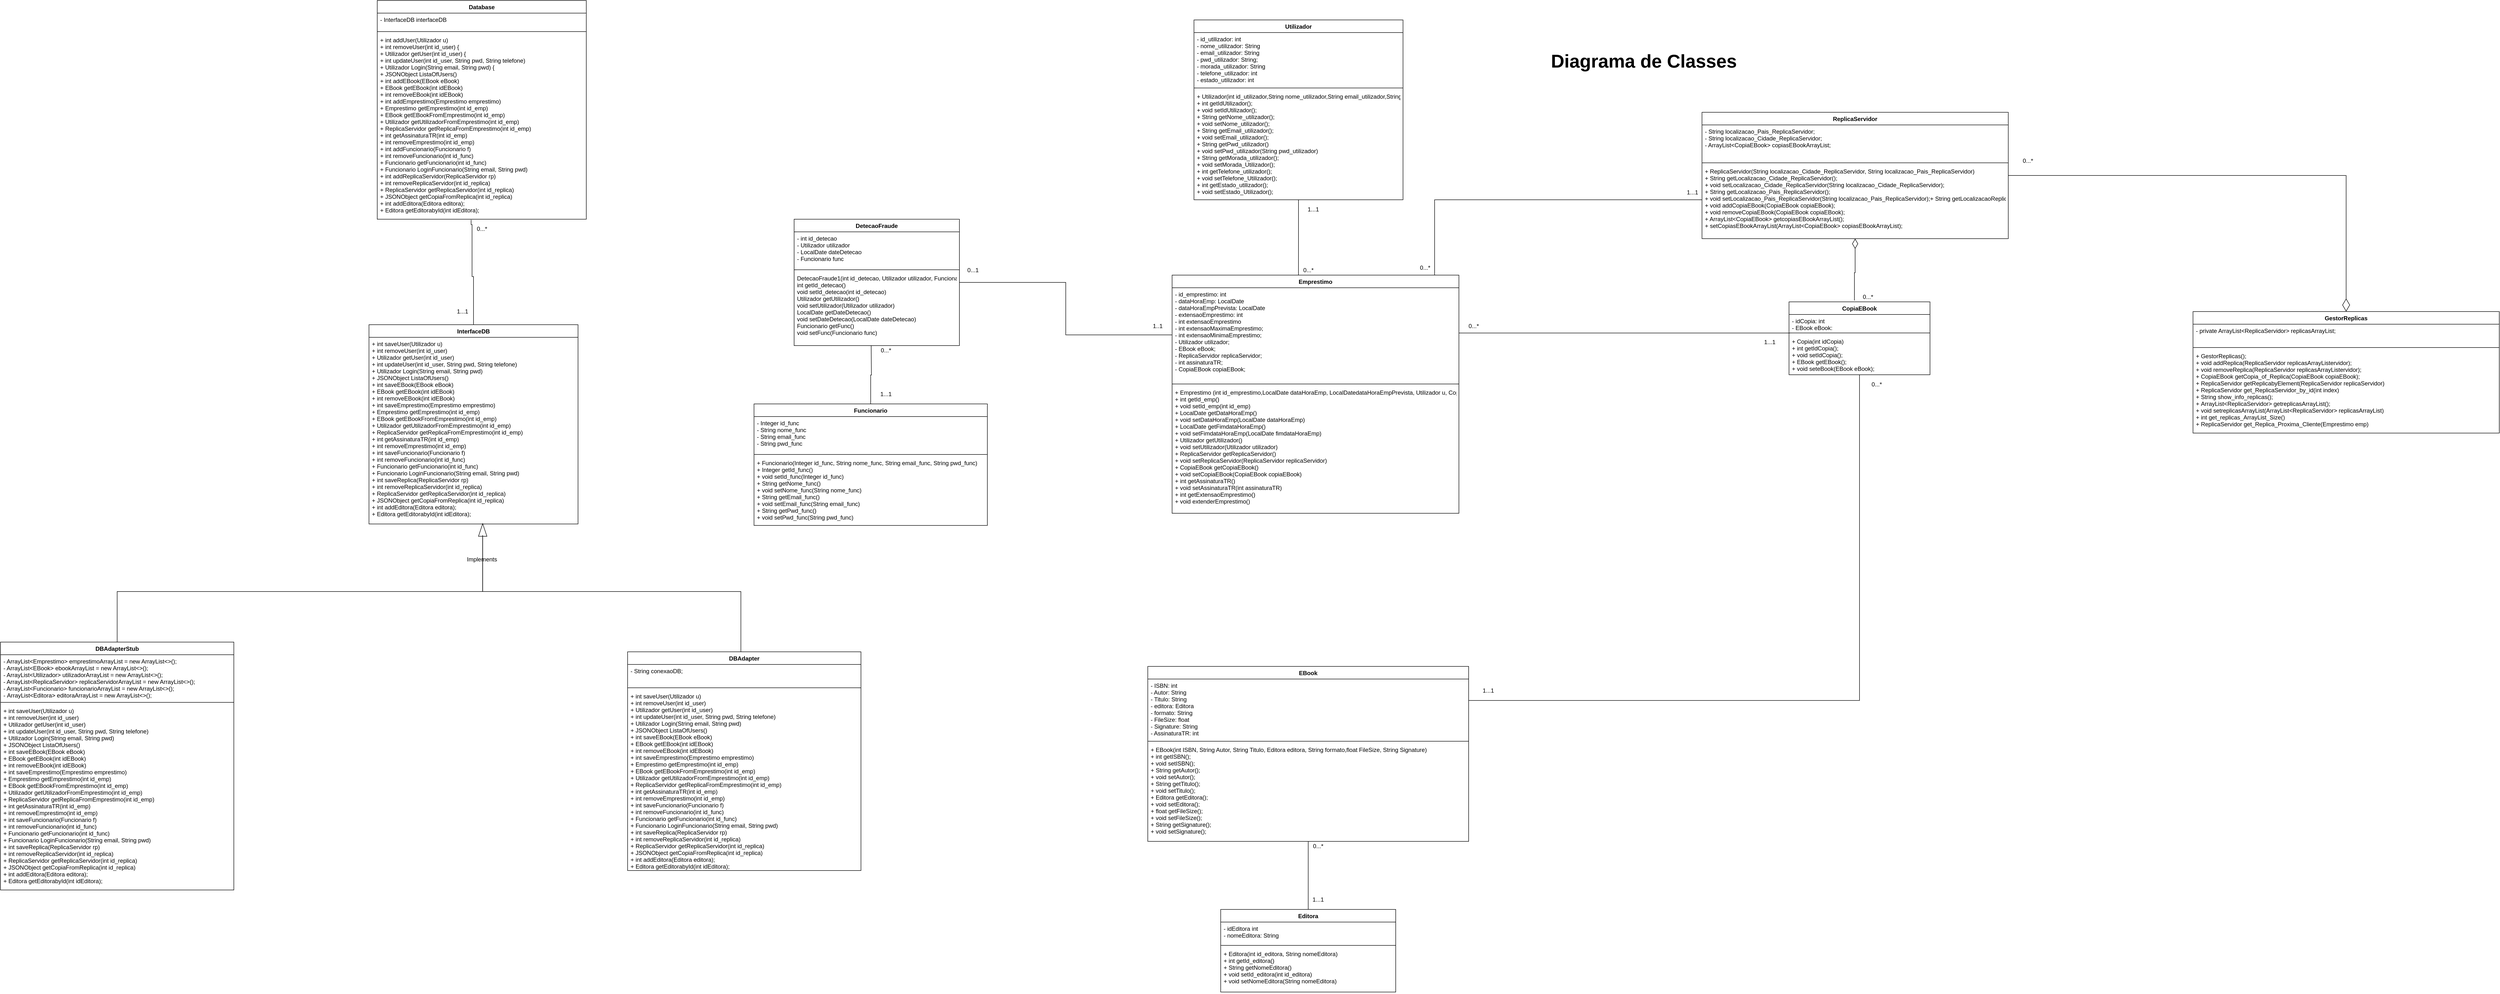 <mxfile version="14.8.4" type="device"><diagram id="e1P5OAuFYjS5_HMhGd5X" name="Diagrama_ES2"><mxGraphModel dx="7409" dy="1963" grid="1" gridSize="10" guides="1" tooltips="1" connect="1" arrows="1" fold="1" page="1" pageScale="1" pageWidth="827" pageHeight="1169" math="0" shadow="0"><root><mxCell id="2ADv_n3e7RuxznMd-BvN-0"/><mxCell id="2ADv_n3e7RuxznMd-BvN-1" parent="2ADv_n3e7RuxznMd-BvN-0"/><mxCell id="CU1xmpvul739WgURmn25-1" style="edgeStyle=orthogonalEdgeStyle;rounded=0;orthogonalLoop=1;jettySize=auto;html=1;entryX=0.586;entryY=0;entryDx=0;entryDy=0;entryPerimeter=0;endArrow=none;endFill=0;" parent="2ADv_n3e7RuxznMd-BvN-1" source="CU1xmpvul739WgURmn25-2" edge="1"><mxGeometry relative="1" as="geometry"><mxPoint x="1259.94" y="840" as="targetPoint"/></mxGeometry></mxCell><mxCell id="CU1xmpvul739WgURmn25-2" value="Utilizador" style="swimlane;fontStyle=1;align=center;verticalAlign=top;childLayout=stackLayout;horizontal=1;startSize=26;horizontalStack=0;resizeParent=1;resizeParentMax=0;resizeLast=0;collapsible=1;marginBottom=0;" parent="2ADv_n3e7RuxznMd-BvN-1" vertex="1"><mxGeometry x="1045" y="310" width="430" height="370" as="geometry"/></mxCell><mxCell id="CU1xmpvul739WgURmn25-3" value="- id_utilizador: int&#10;- nome_utilizador: String&#10;- email_utilizador: String&#10;- pwd_utilizador: String;&#10;- morada_utilizador: String&#10;- telefone_utilizador: int&#10;- estado_utilizador: int" style="text;strokeColor=none;fillColor=none;align=left;verticalAlign=top;spacingLeft=4;spacingRight=4;overflow=hidden;rotatable=0;points=[[0,0.5],[1,0.5]];portConstraint=eastwest;" parent="CU1xmpvul739WgURmn25-2" vertex="1"><mxGeometry y="26" width="430" height="110" as="geometry"/></mxCell><mxCell id="CU1xmpvul739WgURmn25-4" value="" style="line;strokeWidth=1;fillColor=none;align=left;verticalAlign=middle;spacingTop=-1;spacingLeft=3;spacingRight=3;rotatable=0;labelPosition=right;points=[];portConstraint=eastwest;" parent="CU1xmpvul739WgURmn25-2" vertex="1"><mxGeometry y="136" width="430" height="8" as="geometry"/></mxCell><mxCell id="CU1xmpvul739WgURmn25-5" value="+ Utilizador(int id_utilizador,String nome_utilizador,String email_utilizador,String morada_utilizador,String telefone_utilizador, String estado_utilizador)&#10;+ int getIdUtilizador();&#10;+ void setIdUtilizador();&#10;+ String getNome_utilizador();&#10;+ void setNome_utilizador();&#10;+ String getEmail_utilizador();&#10;+ void setEmail_utilizador();&#10;+ String getPwd_utilizador()&#10;+ void setPwd_utilizador(String pwd_utilizador)&#10;+ String getMorada_utilizador();&#10;+ void setMorada_Utilizador();&#10;+ int getTelefone_utilizador();&#10;+ void setTelefone_Utilizador();&#10;+ int getEstado_utilizador();&#10;+ void setEstado_Utilizador();" style="text;strokeColor=none;fillColor=none;align=left;verticalAlign=top;spacingLeft=4;spacingRight=4;overflow=hidden;rotatable=0;points=[[0,0.5],[1,0.5]];portConstraint=eastwest;" parent="CU1xmpvul739WgURmn25-2" vertex="1"><mxGeometry y="144" width="430" height="226" as="geometry"/></mxCell><mxCell id="bMSP2fYk68ymnxCFFyvG-4" style="edgeStyle=orthogonalEdgeStyle;rounded=0;orthogonalLoop=1;jettySize=auto;html=1;endArrow=none;endFill=0;" edge="1" parent="2ADv_n3e7RuxznMd-BvN-1" source="CU1xmpvul739WgURmn25-20" target="bMSP2fYk68ymnxCFFyvG-0"><mxGeometry relative="1" as="geometry"/></mxCell><mxCell id="CU1xmpvul739WgURmn25-20" value="EBook" style="swimlane;fontStyle=1;align=center;verticalAlign=top;childLayout=stackLayout;horizontal=1;startSize=26;horizontalStack=0;resizeParent=1;resizeParentMax=0;resizeLast=0;collapsible=1;marginBottom=0;" parent="2ADv_n3e7RuxznMd-BvN-1" vertex="1"><mxGeometry x="950" y="1640" width="660" height="360" as="geometry"/></mxCell><mxCell id="CU1xmpvul739WgURmn25-21" value="- ISBN: int&#10;- Autor: String&#10;- Titulo: String&#10;- editora: Editora&#10;- formato: String&#10;- FileSize: float&#10;- Signature: String&#10;- AssinaturaTR: int" style="text;strokeColor=none;fillColor=none;align=left;verticalAlign=top;spacingLeft=4;spacingRight=4;overflow=hidden;rotatable=0;points=[[0,0.5],[1,0.5]];portConstraint=eastwest;" parent="CU1xmpvul739WgURmn25-20" vertex="1"><mxGeometry y="26" width="660" height="124" as="geometry"/></mxCell><mxCell id="CU1xmpvul739WgURmn25-22" value="" style="line;strokeWidth=1;fillColor=none;align=left;verticalAlign=middle;spacingTop=-1;spacingLeft=3;spacingRight=3;rotatable=0;labelPosition=right;points=[];portConstraint=eastwest;" parent="CU1xmpvul739WgURmn25-20" vertex="1"><mxGeometry y="150" width="660" height="8" as="geometry"/></mxCell><mxCell id="CU1xmpvul739WgURmn25-23" value="+ EBook(int ISBN, String Autor, String Titulo, Editora editora, String formato,float FileSize, String Signature)&#10;+ int getISBN();&#10;+ void setISBN();&#10;+ String getAutor();&#10;+ void setAutor();&#10;+ String getTitulo();&#10;+ void setTitulo();&#10;+ Editora getEditora();&#10;+ void setEditora();&#10;+ float getFileSize();&#10;+ void setFileSize();&#10;+ String getSignature();&#10;+ void setSignature();&#10;&#10;&#10;&#10;" style="text;strokeColor=none;fillColor=none;align=left;verticalAlign=top;spacingLeft=4;spacingRight=4;overflow=hidden;rotatable=0;points=[[0,0.5],[1,0.5]];portConstraint=eastwest;" parent="CU1xmpvul739WgURmn25-20" vertex="1"><mxGeometry y="158" width="660" height="202" as="geometry"/></mxCell><mxCell id="Td7aj_Z_EZ06aN8qTs3b-18" style="edgeStyle=orthogonalEdgeStyle;rounded=0;orthogonalLoop=1;jettySize=auto;html=1;entryX=0.006;entryY=-0.047;entryDx=0;entryDy=0;entryPerimeter=0;endArrow=none;endFill=0;" parent="2ADv_n3e7RuxznMd-BvN-1" source="CU1xmpvul739WgURmn25-27" target="gcOUKQfUCoY4BoU-4Y7J-3" edge="1"><mxGeometry relative="1" as="geometry"><Array as="points"><mxPoint x="2134" y="955"/></Array></mxGeometry></mxCell><mxCell id="raOOwdnyjhGO9Z-qa5pz-0" style="edgeStyle=orthogonalEdgeStyle;rounded=0;orthogonalLoop=1;jettySize=auto;html=1;entryX=0;entryY=0.024;entryDx=0;entryDy=0;entryPerimeter=0;startArrow=none;startFill=0;endArrow=none;endFill=0;startSize=18;endSize=18;" parent="2ADv_n3e7RuxznMd-BvN-1" source="CU1xmpvul739WgURmn25-27" target="gcOUKQfUCoY4BoU-4Y7J-13" edge="1"><mxGeometry relative="1" as="geometry"><Array as="points"><mxPoint x="1540" y="680"/></Array></mxGeometry></mxCell><mxCell id="CU1xmpvul739WgURmn25-27" value="Emprestimo" style="swimlane;fontStyle=1;align=center;verticalAlign=top;childLayout=stackLayout;horizontal=1;startSize=26;horizontalStack=0;resizeParent=1;resizeParentMax=0;resizeLast=0;collapsible=1;marginBottom=0;" parent="2ADv_n3e7RuxznMd-BvN-1" vertex="1"><mxGeometry x="1000" y="835" width="590" height="490" as="geometry"/></mxCell><mxCell id="CU1xmpvul739WgURmn25-28" value="- id_emprestimo: int&#10;- dataHoraEmp: LocalDate&#10;- dataHoraEmpPrevista: LocalDate&#10;- extensaoEmprestimo: int&#10;- int extensaoEmprestimo&#10;- int extensaoMaximaEmprestimo;&#10;- int extensaoMinimaEmprestimo;&#10;- Utilizador utilizador;&#10;- EBook eBook;&#10;- ReplicaServidor replicaServidor;&#10;- int assinaturaTR;&#10;- CopiaEBook copiaEBook;" style="text;strokeColor=none;fillColor=none;align=left;verticalAlign=top;spacingLeft=4;spacingRight=4;overflow=hidden;rotatable=0;points=[[0,0.5],[1,0.5]];portConstraint=eastwest;" parent="CU1xmpvul739WgURmn25-27" vertex="1"><mxGeometry y="26" width="590" height="194" as="geometry"/></mxCell><mxCell id="CU1xmpvul739WgURmn25-29" value="" style="line;strokeWidth=1;fillColor=none;align=left;verticalAlign=middle;spacingTop=-1;spacingLeft=3;spacingRight=3;rotatable=0;labelPosition=right;points=[];portConstraint=eastwest;" parent="CU1xmpvul739WgURmn25-27" vertex="1"><mxGeometry y="220" width="590" height="8" as="geometry"/></mxCell><mxCell id="CU1xmpvul739WgURmn25-30" value="+ Emprestimo (int id_emprestimo,LocalDate dataHoraEmp, LocalDatedataHoraEmpPrevista, Utilizador u, CopiaEBook copiaebook, int assinaturaTR)&#10;+ int getId_emp()&#10;+ void setId_emp(int id_emp)&#10;+ LocalDate getDataHoraEmp()&#10;+ void setDataHoraEmp(LocalDate dataHoraEmp)&#10;+ LocalDate getFimdataHoraEmp()&#10;+ void setFimdataHoraEmp(LocalDate fimdataHoraEmp)&#10;+ Utilizador getUtilizador()&#10;+ void setUtilizador(Utilizador utilizador)&#10;+ ReplicaServidor getReplicaServidor()&#10;+ void setReplicaServidor(ReplicaServidor replicaServidor)&#10;+ CopiaEBook getCopiaEBook()&#10;+ void setCopiaEBook(CopiaEBook copiaEBook)&#10;+ int getAssinaturaTR()&#10;+ void setAssinaturaTR(int assinaturaTR)&#10;+ int getExtensaoEmprestimo()&#10;+ void extenderEmprestimo()" style="text;strokeColor=none;fillColor=none;align=left;verticalAlign=top;spacingLeft=4;spacingRight=4;overflow=hidden;rotatable=0;points=[[0,0.5],[1,0.5]];portConstraint=eastwest;" parent="CU1xmpvul739WgURmn25-27" vertex="1"><mxGeometry y="228" width="590" height="262" as="geometry"/></mxCell><mxCell id="CU1xmpvul739WgURmn25-61" value="1...1" style="text;html=1;align=center;verticalAlign=middle;resizable=0;points=[];autosize=1;strokeColor=none;" parent="2ADv_n3e7RuxznMd-BvN-1" vertex="1"><mxGeometry x="1270" y="690" width="40" height="20" as="geometry"/></mxCell><mxCell id="CU1xmpvul739WgURmn25-62" value="0...*" style="text;html=1;align=center;verticalAlign=middle;resizable=0;points=[];autosize=1;strokeColor=none;" parent="2ADv_n3e7RuxznMd-BvN-1" vertex="1"><mxGeometry x="1260" y="815" width="40" height="20" as="geometry"/></mxCell><mxCell id="CU1xmpvul739WgURmn25-81" value="&lt;font size=&quot;1&quot;&gt;&lt;b style=&quot;font-size: 38px&quot;&gt;Diagrama de Classes&lt;/b&gt;&lt;/font&gt;" style="text;html=1;align=center;verticalAlign=middle;resizable=0;points=[];autosize=1;strokeColor=none;" parent="2ADv_n3e7RuxznMd-BvN-1" vertex="1"><mxGeometry x="1770" y="380" width="400" height="30" as="geometry"/></mxCell><mxCell id="Td7aj_Z_EZ06aN8qTs3b-17" style="edgeStyle=orthogonalEdgeStyle;rounded=0;orthogonalLoop=1;jettySize=auto;html=1;entryX=1;entryY=0.356;entryDx=0;entryDy=0;entryPerimeter=0;endArrow=none;endFill=0;" parent="2ADv_n3e7RuxznMd-BvN-1" source="gcOUKQfUCoY4BoU-4Y7J-0" target="CU1xmpvul739WgURmn25-21" edge="1"><mxGeometry relative="1" as="geometry"/></mxCell><mxCell id="gcOUKQfUCoY4BoU-4Y7J-0" value="CopiaEBook" style="swimlane;fontStyle=1;align=center;verticalAlign=top;childLayout=stackLayout;horizontal=1;startSize=26;horizontalStack=0;resizeParent=1;resizeParentMax=0;resizeLast=0;collapsible=1;marginBottom=0;" parent="2ADv_n3e7RuxznMd-BvN-1" vertex="1"><mxGeometry x="2269" y="890" width="290" height="150" as="geometry"/></mxCell><mxCell id="gcOUKQfUCoY4BoU-4Y7J-1" value="- idCopia: int&#10;- EBook eBook:" style="text;strokeColor=none;fillColor=none;align=left;verticalAlign=top;spacingLeft=4;spacingRight=4;overflow=hidden;rotatable=0;points=[[0,0.5],[1,0.5]];portConstraint=eastwest;" parent="gcOUKQfUCoY4BoU-4Y7J-0" vertex="1"><mxGeometry y="26" width="290" height="34" as="geometry"/></mxCell><mxCell id="gcOUKQfUCoY4BoU-4Y7J-2" value="" style="line;strokeWidth=1;fillColor=none;align=left;verticalAlign=middle;spacingTop=-1;spacingLeft=3;spacingRight=3;rotatable=0;labelPosition=right;points=[];portConstraint=eastwest;" parent="gcOUKQfUCoY4BoU-4Y7J-0" vertex="1"><mxGeometry y="60" width="290" height="8" as="geometry"/></mxCell><mxCell id="gcOUKQfUCoY4BoU-4Y7J-3" value="+ Copia(int idCopia)&#10;+ int getIdCopia();&#10;+ void setIdCopia();&#10;+ EBook getEBook();&#10;+ void seteBook(EBook eBook);&#10;&#10;" style="text;strokeColor=none;fillColor=none;align=left;verticalAlign=top;spacingLeft=4;spacingRight=4;overflow=hidden;rotatable=0;points=[[0,0.5],[1,0.5]];portConstraint=eastwest;" parent="gcOUKQfUCoY4BoU-4Y7J-0" vertex="1"><mxGeometry y="68" width="290" height="82" as="geometry"/></mxCell><mxCell id="FLUBurAlCHTW0f0f6RbY-8" style="edgeStyle=orthogonalEdgeStyle;rounded=0;orthogonalLoop=1;jettySize=auto;html=1;entryX=0.464;entryY=-0.018;entryDx=0;entryDy=0;entryPerimeter=0;endArrow=none;endFill=0;startArrow=diamondThin;startFill=0;endSize=18;startSize=18;" parent="2ADv_n3e7RuxznMd-BvN-1" source="gcOUKQfUCoY4BoU-4Y7J-10" target="gcOUKQfUCoY4BoU-4Y7J-0" edge="1"><mxGeometry relative="1" as="geometry"/></mxCell><mxCell id="3jXGTM6oIbsfFtT2gLZR-4" style="edgeStyle=orthogonalEdgeStyle;rounded=0;orthogonalLoop=1;jettySize=auto;html=1;endArrow=diamondThin;endFill=0;endSize=24;" parent="2ADv_n3e7RuxznMd-BvN-1" source="gcOUKQfUCoY4BoU-4Y7J-10" target="3jXGTM6oIbsfFtT2gLZR-0" edge="1"><mxGeometry relative="1" as="geometry"/></mxCell><mxCell id="gcOUKQfUCoY4BoU-4Y7J-10" value="ReplicaServidor" style="swimlane;fontStyle=1;align=center;verticalAlign=top;childLayout=stackLayout;horizontal=1;startSize=26;horizontalStack=0;resizeParent=1;resizeParentMax=0;resizeLast=0;collapsible=1;marginBottom=0;" parent="2ADv_n3e7RuxznMd-BvN-1" vertex="1"><mxGeometry x="2090" y="500" width="630" height="260" as="geometry"/></mxCell><mxCell id="gcOUKQfUCoY4BoU-4Y7J-11" value="- String localizacao_Pais_ReplicaServidor;&#10;- String localizacao_Cidade_ReplicaServidor;&#10;- ArrayList&lt;CopiaEBook&gt; copiasEBookArrayList;" style="text;strokeColor=none;fillColor=none;align=left;verticalAlign=top;spacingLeft=4;spacingRight=4;overflow=hidden;rotatable=0;points=[[0,0.5],[1,0.5]];portConstraint=eastwest;" parent="gcOUKQfUCoY4BoU-4Y7J-10" vertex="1"><mxGeometry y="26" width="630" height="74" as="geometry"/></mxCell><mxCell id="gcOUKQfUCoY4BoU-4Y7J-12" value="" style="line;strokeWidth=1;fillColor=none;align=left;verticalAlign=middle;spacingTop=-1;spacingLeft=3;spacingRight=3;rotatable=0;labelPosition=right;points=[];portConstraint=eastwest;" parent="gcOUKQfUCoY4BoU-4Y7J-10" vertex="1"><mxGeometry y="100" width="630" height="8" as="geometry"/></mxCell><mxCell id="gcOUKQfUCoY4BoU-4Y7J-13" value="+ ReplicaServidor(String localizacao_Cidade_ReplicaServidor, String localizacao_Pais_ReplicaServidor)&#10;+ String getLocalizacao_Cidade_ReplicaServidor();&#10;+ void setLocalizacao_Cidade_ReplicaServidor(String localizacao_Cidade_ReplicaServidor);&#10;+ String getLocalizacao_Pais_ReplicaServidor();&#10;+ void setLocalizacao_Pais_ReplicaServidor(String localizacao_Pais_ReplicaServidor);+ String getLocalizacaoReplica();&#10;+ void addCopiaEBook(CopiaEBook copiaEBook);&#10;+ void removeCopiaEBook(CopiaEBook copiaEBook);&#10;+ ArrayList&lt;CopiaEBook&gt; getcopiasEBookArrayList();&#10;+ setCopiasEBookArrayList(ArrayList&lt;CopiaEBook&gt; copiasEBookArrayList);" style="text;strokeColor=none;fillColor=none;align=left;verticalAlign=top;spacingLeft=4;spacingRight=4;overflow=hidden;rotatable=0;points=[[0,0.5],[1,0.5]];portConstraint=eastwest;" parent="gcOUKQfUCoY4BoU-4Y7J-10" vertex="1"><mxGeometry y="108" width="630" height="152" as="geometry"/></mxCell><mxCell id="WWpGv1HSsnG7CVvMwlbf-2" value="0...*" style="text;html=1;align=center;verticalAlign=middle;resizable=0;points=[];autosize=1;strokeColor=none;" parent="2ADv_n3e7RuxznMd-BvN-1" vertex="1"><mxGeometry x="1600" y="930" width="40" height="20" as="geometry"/></mxCell><mxCell id="WWpGv1HSsnG7CVvMwlbf-3" value="1...1" style="text;html=1;align=center;verticalAlign=middle;resizable=0;points=[];autosize=1;strokeColor=none;" parent="2ADv_n3e7RuxznMd-BvN-1" vertex="1"><mxGeometry x="2209" y="963" width="40" height="20" as="geometry"/></mxCell><mxCell id="R-Bx9zFD0DkiNF9AnOrK-0" value="0...*" style="text;html=1;align=center;verticalAlign=middle;resizable=0;points=[];autosize=1;strokeColor=none;" parent="2ADv_n3e7RuxznMd-BvN-1" vertex="1"><mxGeometry x="2411" y="870" width="40" height="20" as="geometry"/></mxCell><mxCell id="raOOwdnyjhGO9Z-qa5pz-1" value="0...*" style="text;html=1;align=center;verticalAlign=middle;resizable=0;points=[];autosize=1;strokeColor=none;" parent="2ADv_n3e7RuxznMd-BvN-1" vertex="1"><mxGeometry x="1500" y="810" width="40" height="20" as="geometry"/></mxCell><mxCell id="raOOwdnyjhGO9Z-qa5pz-2" value="1...1" style="text;html=1;align=center;verticalAlign=middle;resizable=0;points=[];autosize=1;strokeColor=none;" parent="2ADv_n3e7RuxznMd-BvN-1" vertex="1"><mxGeometry x="2050" y="655" width="40" height="20" as="geometry"/></mxCell><mxCell id="9o7abcgLdIEkXVv_KSG3-2" value="0...*" style="text;html=1;align=center;verticalAlign=middle;resizable=0;points=[];autosize=1;strokeColor=none;" parent="2ADv_n3e7RuxznMd-BvN-1" vertex="1"><mxGeometry x="2429" y="1050" width="40" height="20" as="geometry"/></mxCell><mxCell id="9o7abcgLdIEkXVv_KSG3-3" value="1...1" style="text;html=1;align=center;verticalAlign=middle;resizable=0;points=[];autosize=1;strokeColor=none;" parent="2ADv_n3e7RuxznMd-BvN-1" vertex="1"><mxGeometry x="1630" y="1680" width="40" height="20" as="geometry"/></mxCell><mxCell id="3jXGTM6oIbsfFtT2gLZR-0" value="GestorReplicas" style="swimlane;fontStyle=1;align=center;verticalAlign=top;childLayout=stackLayout;horizontal=1;startSize=26;horizontalStack=0;resizeParent=1;resizeParentMax=0;resizeLast=0;collapsible=1;marginBottom=0;" parent="2ADv_n3e7RuxznMd-BvN-1" vertex="1"><mxGeometry x="3100" y="910" width="630" height="250" as="geometry"/></mxCell><mxCell id="3jXGTM6oIbsfFtT2gLZR-1" value="- private ArrayList&lt;ReplicaServidor&gt; replicasArrayList;" style="text;strokeColor=none;fillColor=none;align=left;verticalAlign=top;spacingLeft=4;spacingRight=4;overflow=hidden;rotatable=0;points=[[0,0.5],[1,0.5]];portConstraint=eastwest;" parent="3jXGTM6oIbsfFtT2gLZR-0" vertex="1"><mxGeometry y="26" width="630" height="44" as="geometry"/></mxCell><mxCell id="3jXGTM6oIbsfFtT2gLZR-2" value="" style="line;strokeWidth=1;fillColor=none;align=left;verticalAlign=middle;spacingTop=-1;spacingLeft=3;spacingRight=3;rotatable=0;labelPosition=right;points=[];portConstraint=eastwest;" parent="3jXGTM6oIbsfFtT2gLZR-0" vertex="1"><mxGeometry y="70" width="630" height="8" as="geometry"/></mxCell><mxCell id="3jXGTM6oIbsfFtT2gLZR-3" value="+ GestorReplicas();&#10;+ void addReplica(ReplicaServidor replicasArrayListervidor);&#10;+ void removeReplica(ReplicaServidor replicasArrayListervidor);&#10;+ CopiaEBook getCopia_of_Replica(CopiaEBook copiaEBook);&#10;+ ReplicaServidor getReplicabyElement(ReplicaServidor replicaServidor)&#10;+ ReplicaServidor get_ReplicaServidor_by_id(int index)&#10;+ String show_info_replicas();&#10;+ ArrayList&lt;ReplicaServidor&gt; getreplicasArrayList();&#10;+ void setreplicasArrayList(ArrayList&lt;ReplicaServidor&gt; replicasArrayList)&#10;+ int get_replicas_ArrayList_Size()&#10;+ ReplicaServidor get_Replica_Proxima_Cliente(Emprestimo emp)&#10;" style="text;strokeColor=none;fillColor=none;align=left;verticalAlign=top;spacingLeft=4;spacingRight=4;overflow=hidden;rotatable=0;points=[[0,0.5],[1,0.5]];portConstraint=eastwest;" parent="3jXGTM6oIbsfFtT2gLZR-0" vertex="1"><mxGeometry y="78" width="630" height="172" as="geometry"/></mxCell><mxCell id="3jXGTM6oIbsfFtT2gLZR-5" value="0...*" style="text;html=1;align=center;verticalAlign=middle;resizable=0;points=[];autosize=1;strokeColor=none;" parent="2ADv_n3e7RuxznMd-BvN-1" vertex="1"><mxGeometry x="2740" y="590" width="40" height="20" as="geometry"/></mxCell><mxCell id="du_eloqbIkSQDIha4bq3-13" style="edgeStyle=orthogonalEdgeStyle;rounded=0;orthogonalLoop=1;jettySize=auto;html=1;endArrow=none;endFill=0;" parent="2ADv_n3e7RuxznMd-BvN-1" source="du_eloqbIkSQDIha4bq3-1" target="CU1xmpvul739WgURmn25-28" edge="1"><mxGeometry relative="1" as="geometry"/></mxCell><mxCell id="du_eloqbIkSQDIha4bq3-1" value="DetecaoFraude" style="swimlane;fontStyle=1;align=center;verticalAlign=top;childLayout=stackLayout;horizontal=1;startSize=26;horizontalStack=0;resizeParent=1;resizeParentMax=0;resizeLast=0;collapsible=1;marginBottom=0;" parent="2ADv_n3e7RuxznMd-BvN-1" vertex="1"><mxGeometry x="222.5" y="720" width="340" height="260" as="geometry"/></mxCell><mxCell id="du_eloqbIkSQDIha4bq3-2" value="- int id_detecao&#10;- Utilizador utilizador&#10;- LocalDate dateDetecao&#10;- Funcionario func" style="text;strokeColor=none;fillColor=none;align=left;verticalAlign=top;spacingLeft=4;spacingRight=4;overflow=hidden;rotatable=0;points=[[0,0.5],[1,0.5]];portConstraint=eastwest;" parent="du_eloqbIkSQDIha4bq3-1" vertex="1"><mxGeometry y="26" width="340" height="74" as="geometry"/></mxCell><mxCell id="du_eloqbIkSQDIha4bq3-3" value="" style="line;strokeWidth=1;fillColor=none;align=left;verticalAlign=middle;spacingTop=-1;spacingLeft=3;spacingRight=3;rotatable=0;labelPosition=right;points=[];portConstraint=eastwest;" parent="du_eloqbIkSQDIha4bq3-1" vertex="1"><mxGeometry y="100" width="340" height="8" as="geometry"/></mxCell><mxCell id="du_eloqbIkSQDIha4bq3-4" value="DetecaoFraude1(int id_detecao, Utilizador utilizador, Funcionario func)&#10;int getId_detecao()&#10;void setId_detecao(int id_detecao)&#10;Utilizador getUtilizador()&#10;void setUtilizador(Utilizador utilizador)&#10;LocalDate getDateDetecao()&#10;void setDateDetecao(LocalDate dateDetecao)&#10;Funcionario getFunc()&#10;void setFunc(Funcionario func)" style="text;strokeColor=none;fillColor=none;align=left;verticalAlign=top;spacingLeft=4;spacingRight=4;overflow=hidden;rotatable=0;points=[[0,0.5],[1,0.5]];portConstraint=eastwest;" parent="du_eloqbIkSQDIha4bq3-1" vertex="1"><mxGeometry y="108" width="340" height="152" as="geometry"/></mxCell><mxCell id="du_eloqbIkSQDIha4bq3-5" style="edgeStyle=orthogonalEdgeStyle;rounded=0;orthogonalLoop=1;jettySize=auto;html=1;endArrow=none;endFill=0;" parent="2ADv_n3e7RuxznMd-BvN-1" source="du_eloqbIkSQDIha4bq3-6" edge="1"><mxGeometry relative="1" as="geometry"><mxPoint x="381" y="980" as="targetPoint"/></mxGeometry></mxCell><mxCell id="du_eloqbIkSQDIha4bq3-6" value="Funcionario" style="swimlane;fontStyle=1;align=center;verticalAlign=top;childLayout=stackLayout;horizontal=1;startSize=26;horizontalStack=0;resizeParent=1;resizeParentMax=0;resizeLast=0;collapsible=1;marginBottom=0;" parent="2ADv_n3e7RuxznMd-BvN-1" vertex="1"><mxGeometry x="140" y="1100" width="480" height="250" as="geometry"/></mxCell><mxCell id="du_eloqbIkSQDIha4bq3-7" value="- Integer id_func&#10;- String nome_func&#10;- String email_func&#10;- String pwd_func" style="text;strokeColor=none;fillColor=none;align=left;verticalAlign=top;spacingLeft=4;spacingRight=4;overflow=hidden;rotatable=0;points=[[0,0.5],[1,0.5]];portConstraint=eastwest;" parent="du_eloqbIkSQDIha4bq3-6" vertex="1"><mxGeometry y="26" width="480" height="74" as="geometry"/></mxCell><mxCell id="du_eloqbIkSQDIha4bq3-8" value="" style="line;strokeWidth=1;fillColor=none;align=left;verticalAlign=middle;spacingTop=-1;spacingLeft=3;spacingRight=3;rotatable=0;labelPosition=right;points=[];portConstraint=eastwest;" parent="du_eloqbIkSQDIha4bq3-6" vertex="1"><mxGeometry y="100" width="480" height="8" as="geometry"/></mxCell><mxCell id="du_eloqbIkSQDIha4bq3-9" value="+ Funcionario(Integer id_func, String nome_func, String email_func, String pwd_func)&#10;+ Integer getId_func()&#10;+ void setId_func(Integer id_func)&#10;+ String getNome_func()&#10;+ void setNome_func(String nome_func)&#10;+ String getEmail_func()&#10;+ void setEmail_func(String email_func)&#10;+ String getPwd_func()&#10;+ void setPwd_func(String pwd_func)" style="text;strokeColor=none;fillColor=none;align=left;verticalAlign=top;spacingLeft=4;spacingRight=4;overflow=hidden;rotatable=0;points=[[0,0.5],[1,0.5]];portConstraint=eastwest;" parent="du_eloqbIkSQDIha4bq3-6" vertex="1"><mxGeometry y="108" width="480" height="142" as="geometry"/></mxCell><mxCell id="du_eloqbIkSQDIha4bq3-10" value="0...*" style="text;html=1;align=center;verticalAlign=middle;resizable=0;points=[];autosize=1;strokeColor=none;" parent="2ADv_n3e7RuxznMd-BvN-1" vertex="1"><mxGeometry x="391.25" y="980" width="40" height="20" as="geometry"/></mxCell><mxCell id="du_eloqbIkSQDIha4bq3-11" value="1...1" style="text;html=1;align=center;verticalAlign=middle;resizable=0;points=[];autosize=1;strokeColor=none;" parent="2ADv_n3e7RuxznMd-BvN-1" vertex="1"><mxGeometry x="391.25" y="1070" width="40" height="20" as="geometry"/></mxCell><mxCell id="du_eloqbIkSQDIha4bq3-12" value="0...1" style="text;html=1;align=center;verticalAlign=middle;resizable=0;points=[];autosize=1;strokeColor=none;" parent="2ADv_n3e7RuxznMd-BvN-1" vertex="1"><mxGeometry x="570" y="815" width="40" height="20" as="geometry"/></mxCell><mxCell id="CpHKhCr470oyjuGiLrqv-0" value="Database" style="swimlane;fontStyle=1;align=center;verticalAlign=top;childLayout=stackLayout;horizontal=1;startSize=26;horizontalStack=0;resizeParent=1;resizeParentMax=0;resizeLast=0;collapsible=1;marginBottom=0;" parent="2ADv_n3e7RuxznMd-BvN-1" vertex="1"><mxGeometry x="-635" y="270" width="430" height="450" as="geometry"/></mxCell><mxCell id="CpHKhCr470oyjuGiLrqv-1" value="- InterfaceDB interfaceDB" style="text;strokeColor=none;fillColor=none;align=left;verticalAlign=top;spacingLeft=4;spacingRight=4;overflow=hidden;rotatable=0;points=[[0,0.5],[1,0.5]];portConstraint=eastwest;" parent="CpHKhCr470oyjuGiLrqv-0" vertex="1"><mxGeometry y="26" width="430" height="34" as="geometry"/></mxCell><mxCell id="CpHKhCr470oyjuGiLrqv-2" value="" style="line;strokeWidth=1;fillColor=none;align=left;verticalAlign=middle;spacingTop=-1;spacingLeft=3;spacingRight=3;rotatable=0;labelPosition=right;points=[];portConstraint=eastwest;" parent="CpHKhCr470oyjuGiLrqv-0" vertex="1"><mxGeometry y="60" width="430" height="8" as="geometry"/></mxCell><mxCell id="CpHKhCr470oyjuGiLrqv-3" value="+ int addUser(Utilizador u)&#10;+ int removeUser(int id_user) {&#10;+ Utilizador getUser(int id_user) {&#10;+ int updateUser(int id_user, String pwd, String telefone)&#10;+ Utilizador Login(String email, String pwd) {&#10;+ JSONObject ListaOfUsers()&#10;+ int addEBook(EBook eBook) &#10;+ EBook getEBook(int idEBook) &#10;+ int removeEBook(int idEBook) &#10;+ int addEmprestimo(Emprestimo emprestimo)&#10;+ Emprestimo getEmprestimo(int id_emp) &#10;+ EBook getEBookFromEmprestimo(int id_emp) &#10;+ Utilizador getUtilizadorFromEmprestimo(int id_emp) &#10;+ ReplicaServidor getReplicaFromEmprestimo(int id_emp) &#10;+ int getAssinaturaTR(int id_emp) &#10;+ int removeEmprestimo(int id_emp) &#10;+ int addFuncionario(Funcionario f) &#10;+ int removeFuncionario(int id_func) &#10;+ Funcionario getFuncionario(int id_func) &#10;+ Funcionario LoginFuncionario(String email, String pwd) &#10;+ int addReplicaServidor(ReplicaServidor rp) &#10;+ int removeReplicaServidor(int id_replica) &#10;+ ReplicaServidor getReplicaServidor(int id_replica) &#10;+ JSONObject getCopiaFromReplica(int id_replica)&#10;+ int addEditora(Editora editora);&#10;+ Editora getEditorabyId(int idEditora);   " style="text;strokeColor=none;fillColor=none;align=left;verticalAlign=top;spacingLeft=4;spacingRight=4;overflow=hidden;rotatable=0;points=[[0,0.5],[1,0.5]];portConstraint=eastwest;" parent="CpHKhCr470oyjuGiLrqv-0" vertex="1"><mxGeometry y="68" width="430" height="382" as="geometry"/></mxCell><mxCell id="CpHKhCr470oyjuGiLrqv-9" style="edgeStyle=orthogonalEdgeStyle;rounded=0;orthogonalLoop=1;jettySize=auto;html=1;entryX=0.449;entryY=1.003;entryDx=0;entryDy=0;entryPerimeter=0;endArrow=none;endFill=0;" parent="2ADv_n3e7RuxznMd-BvN-1" source="CpHKhCr470oyjuGiLrqv-4" target="CpHKhCr470oyjuGiLrqv-3" edge="1"><mxGeometry relative="1" as="geometry"><Array as="points"><mxPoint x="-437" y="838"/><mxPoint x="-440" y="838"/><mxPoint x="-440" y="731"/></Array></mxGeometry></mxCell><mxCell id="CpHKhCr470oyjuGiLrqv-4" value="InterfaceDB" style="swimlane;fontStyle=1;align=center;verticalAlign=top;childLayout=stackLayout;horizontal=1;startSize=26;horizontalStack=0;resizeParent=1;resizeParentMax=0;resizeLast=0;collapsible=1;marginBottom=0;" parent="2ADv_n3e7RuxznMd-BvN-1" vertex="1"><mxGeometry x="-652" y="937" width="430" height="410" as="geometry"/></mxCell><mxCell id="CpHKhCr470oyjuGiLrqv-7" value="+ int saveUser(Utilizador u)&#10;+ int removeUser(int id_user) &#10;+ Utilizador getUser(int id_user) &#10;+ int updateUser(int id_user, String pwd, String telefone)&#10;+ Utilizador Login(String email, String pwd) &#10;+ JSONObject ListaOfUsers()&#10;+ int saveEBook(EBook eBook) &#10;+ EBook getEBook(int idEBook) &#10;+ int removeEBook(int idEBook) &#10;+ int saveEmprestimo(Emprestimo emprestimo)&#10;+ Emprestimo getEmprestimo(int id_emp) &#10;+ EBook getEBookFromEmprestimo(int id_emp) &#10;+ Utilizador getUtilizadorFromEmprestimo(int id_emp) &#10;+ ReplicaServidor getReplicaFromEmprestimo(int id_emp) &#10;+ int getAssinaturaTR(int id_emp) &#10;+ int removeEmprestimo(int id_emp) &#10;+ int saveFuncionario(Funcionario f) &#10;+ int removeFuncionario(int id_func) &#10;+ Funcionario getFuncionario(int id_func) &#10;+ Funcionario LoginFuncionario(String email, String pwd) &#10;+ int saveReplica(ReplicaServidor rp) &#10;+ int removeReplicaServidor(int id_replica) &#10;+ ReplicaServidor getReplicaServidor(int id_replica) &#10;+ JSONObject getCopiaFromReplica(int id_replica)&#10;+ int addEditora(Editora editora);&#10;+ Editora getEditorabyId(int idEditora);   " style="text;strokeColor=none;fillColor=none;align=left;verticalAlign=top;spacingLeft=4;spacingRight=4;overflow=hidden;rotatable=0;points=[[0,0.5],[1,0.5]];portConstraint=eastwest;" parent="CpHKhCr470oyjuGiLrqv-4" vertex="1"><mxGeometry y="26" width="430" height="384" as="geometry"/></mxCell><mxCell id="CpHKhCr470oyjuGiLrqv-14" style="edgeStyle=orthogonalEdgeStyle;rounded=0;orthogonalLoop=1;jettySize=auto;html=1;entryX=0.544;entryY=0.998;entryDx=0;entryDy=0;entryPerimeter=0;endArrow=blockThin;endFill=0;endSize=25;" parent="2ADv_n3e7RuxznMd-BvN-1" edge="1"><mxGeometry relative="1" as="geometry"><mxPoint x="-1170" y="1596" as="sourcePoint"/><mxPoint x="-418.08" y="1345.232" as="targetPoint"/><Array as="points"><mxPoint x="-1170" y="1486"/><mxPoint x="-418" y="1486"/></Array></mxGeometry></mxCell><mxCell id="CpHKhCr470oyjuGiLrqv-10" value="DBAdapterStub" style="swimlane;fontStyle=1;align=center;verticalAlign=top;childLayout=stackLayout;horizontal=1;startSize=26;horizontalStack=0;resizeParent=1;resizeParentMax=0;resizeLast=0;collapsible=1;marginBottom=0;" parent="2ADv_n3e7RuxznMd-BvN-1" vertex="1"><mxGeometry x="-1410" y="1590" width="480" height="510" as="geometry"/></mxCell><mxCell id="CpHKhCr470oyjuGiLrqv-11" value="- ArrayList&lt;Emprestimo&gt; emprestimoArrayList = new ArrayList&lt;&gt;();&#10;- ArrayList&lt;EBook&gt; ebookArrayList = new ArrayList&lt;&gt;();&#10;- ArrayList&lt;Utilizador&gt; utilizadorArrayList = new ArrayList&lt;&gt;();&#10;- ArrayList&lt;ReplicaServidor&gt; replicaServidorArrayList = new ArrayList&lt;&gt;();&#10;- ArrayList&lt;Funcionario&gt; funcionarioArrayList = new ArrayList&lt;&gt;();&#10;- ArrayList&lt;Editora&gt; editoraArrayList = new ArrayList&lt;&gt;();&#10;&#10;" style="text;strokeColor=none;fillColor=none;align=left;verticalAlign=top;spacingLeft=4;spacingRight=4;overflow=hidden;rotatable=0;points=[[0,0.5],[1,0.5]];portConstraint=eastwest;" parent="CpHKhCr470oyjuGiLrqv-10" vertex="1"><mxGeometry y="26" width="480" height="94" as="geometry"/></mxCell><mxCell id="CpHKhCr470oyjuGiLrqv-12" value="" style="line;strokeWidth=1;fillColor=none;align=left;verticalAlign=middle;spacingTop=-1;spacingLeft=3;spacingRight=3;rotatable=0;labelPosition=right;points=[];portConstraint=eastwest;" parent="CpHKhCr470oyjuGiLrqv-10" vertex="1"><mxGeometry y="120" width="480" height="8" as="geometry"/></mxCell><mxCell id="CpHKhCr470oyjuGiLrqv-13" value="+ int saveUser(Utilizador u)&#10;+ int removeUser(int id_user) &#10;+ Utilizador getUser(int id_user) &#10;+ int updateUser(int id_user, String pwd, String telefone)&#10;+ Utilizador Login(String email, String pwd) &#10;+ JSONObject ListaOfUsers()&#10;+ int saveEBook(EBook eBook) &#10;+ EBook getEBook(int idEBook) &#10;+ int removeEBook(int idEBook) &#10;+ int saveEmprestimo(Emprestimo emprestimo)&#10;+ Emprestimo getEmprestimo(int id_emp) &#10;+ EBook getEBookFromEmprestimo(int id_emp) &#10;+ Utilizador getUtilizadorFromEmprestimo(int id_emp) &#10;+ ReplicaServidor getReplicaFromEmprestimo(int id_emp) &#10;+ int getAssinaturaTR(int id_emp) &#10;+ int removeEmprestimo(int id_emp) &#10;+ int saveFuncionario(Funcionario f) &#10;+ int removeFuncionario(int id_func) &#10;+ Funcionario getFuncionario(int id_func) &#10;+ Funcionario LoginFuncionario(String email, String pwd) &#10;+ int saveReplica(ReplicaServidor rp) &#10;+ int removeReplicaServidor(int id_replica) &#10;+ ReplicaServidor getReplicaServidor(int id_replica) &#10;+ JSONObject getCopiaFromReplica(int id_replica)&#10;+ int addEditora(Editora editora);&#10;+ Editora getEditorabyId(int idEditora);   " style="text;strokeColor=none;fillColor=none;align=left;verticalAlign=top;spacingLeft=4;spacingRight=4;overflow=hidden;rotatable=0;points=[[0,0.5],[1,0.5]];portConstraint=eastwest;" parent="CpHKhCr470oyjuGiLrqv-10" vertex="1"><mxGeometry y="128" width="480" height="382" as="geometry"/></mxCell><mxCell id="CpHKhCr470oyjuGiLrqv-15" value="Implements" style="text;html=1;align=center;verticalAlign=middle;resizable=0;points=[];autosize=1;strokeColor=none;" parent="2ADv_n3e7RuxznMd-BvN-1" vertex="1"><mxGeometry x="-460" y="1410" width="80" height="20" as="geometry"/></mxCell><mxCell id="CpHKhCr470oyjuGiLrqv-20" style="edgeStyle=orthogonalEdgeStyle;rounded=0;orthogonalLoop=1;jettySize=auto;html=1;entryX=0.56;entryY=0.999;entryDx=0;entryDy=0;entryPerimeter=0;endArrow=none;endFill=0;endSize=25;strokeWidth=1;" parent="2ADv_n3e7RuxznMd-BvN-1" edge="1"><mxGeometry relative="1" as="geometry"><mxPoint x="113" y="1630" as="sourcePoint"/><mxPoint x="-418.2" y="1370.004" as="targetPoint"/><Array as="points"><mxPoint x="113" y="1486"/><mxPoint x="-418" y="1486"/></Array></mxGeometry></mxCell><mxCell id="CpHKhCr470oyjuGiLrqv-16" value="DBAdapter" style="swimlane;fontStyle=1;align=center;verticalAlign=top;childLayout=stackLayout;horizontal=1;startSize=26;horizontalStack=0;resizeParent=1;resizeParentMax=0;resizeLast=0;collapsible=1;marginBottom=0;" parent="2ADv_n3e7RuxznMd-BvN-1" vertex="1"><mxGeometry x="-120" y="1610" width="480" height="450" as="geometry"/></mxCell><mxCell id="CpHKhCr470oyjuGiLrqv-17" value="- String conexaoDB;" style="text;strokeColor=none;fillColor=none;align=left;verticalAlign=top;spacingLeft=4;spacingRight=4;overflow=hidden;rotatable=0;points=[[0,0.5],[1,0.5]];portConstraint=eastwest;" parent="CpHKhCr470oyjuGiLrqv-16" vertex="1"><mxGeometry y="26" width="480" height="44" as="geometry"/></mxCell><mxCell id="CpHKhCr470oyjuGiLrqv-18" value="" style="line;strokeWidth=1;fillColor=none;align=left;verticalAlign=middle;spacingTop=-1;spacingLeft=3;spacingRight=3;rotatable=0;labelPosition=right;points=[];portConstraint=eastwest;" parent="CpHKhCr470oyjuGiLrqv-16" vertex="1"><mxGeometry y="70" width="480" height="8" as="geometry"/></mxCell><mxCell id="CpHKhCr470oyjuGiLrqv-19" value="+ int saveUser(Utilizador u)&#10;+ int removeUser(int id_user) &#10;+ Utilizador getUser(int id_user) &#10;+ int updateUser(int id_user, String pwd, String telefone)&#10;+ Utilizador Login(String email, String pwd) &#10;+ JSONObject ListaOfUsers()&#10;+ int saveEBook(EBook eBook) &#10;+ EBook getEBook(int idEBook) &#10;+ int removeEBook(int idEBook) &#10;+ int saveEmprestimo(Emprestimo emprestimo)&#10;+ Emprestimo getEmprestimo(int id_emp) &#10;+ EBook getEBookFromEmprestimo(int id_emp) &#10;+ Utilizador getUtilizadorFromEmprestimo(int id_emp) &#10;+ ReplicaServidor getReplicaFromEmprestimo(int id_emp) &#10;+ int getAssinaturaTR(int id_emp) &#10;+ int removeEmprestimo(int id_emp) &#10;+ int saveFuncionario(Funcionario f) &#10;+ int removeFuncionario(int id_func) &#10;+ Funcionario getFuncionario(int id_func) &#10;+ Funcionario LoginFuncionario(String email, String pwd) &#10;+ int saveReplica(ReplicaServidor rp) &#10;+ int removeReplicaServidor(int id_replica) &#10;+ ReplicaServidor getReplicaServidor(int id_replica) &#10;+ JSONObject getCopiaFromReplica(int id_replica)&#10;+ int addEditora(Editora editora);&#10;+ Editora getEditorabyId(int idEditora);   " style="text;strokeColor=none;fillColor=none;align=left;verticalAlign=top;spacingLeft=4;spacingRight=4;overflow=hidden;rotatable=0;points=[[0,0.5],[1,0.5]];portConstraint=eastwest;" parent="CpHKhCr470oyjuGiLrqv-16" vertex="1"><mxGeometry y="78" width="480" height="372" as="geometry"/></mxCell><mxCell id="MRZ9IyIV44msh8uWobyV-0" value="1..1" style="text;html=1;align=center;verticalAlign=middle;resizable=0;points=[];autosize=1;strokeColor=none;" parent="2ADv_n3e7RuxznMd-BvN-1" vertex="1"><mxGeometry x="950" y="930" width="40" height="20" as="geometry"/></mxCell><mxCell id="NjbqNHYTOVCo-uerz_5_-0" value="0...*" style="text;html=1;align=center;verticalAlign=middle;resizable=0;points=[];autosize=1;strokeColor=none;" parent="2ADv_n3e7RuxznMd-BvN-1" vertex="1"><mxGeometry x="-440" y="730" width="40" height="20" as="geometry"/></mxCell><mxCell id="NjbqNHYTOVCo-uerz_5_-1" value="1...1" style="text;html=1;align=center;verticalAlign=middle;resizable=0;points=[];autosize=1;strokeColor=none;" parent="2ADv_n3e7RuxznMd-BvN-1" vertex="1"><mxGeometry x="-480.0" y="900" width="40" height="20" as="geometry"/></mxCell><mxCell id="bMSP2fYk68ymnxCFFyvG-0" value="Editora" style="swimlane;fontStyle=1;align=center;verticalAlign=top;childLayout=stackLayout;horizontal=1;startSize=26;horizontalStack=0;resizeParent=1;resizeParentMax=0;resizeLast=0;collapsible=1;marginBottom=0;" vertex="1" parent="2ADv_n3e7RuxznMd-BvN-1"><mxGeometry x="1100" y="2140" width="360" height="170" as="geometry"/></mxCell><mxCell id="bMSP2fYk68ymnxCFFyvG-1" value="- idEditora int&#10;- nomeEditora: String" style="text;strokeColor=none;fillColor=none;align=left;verticalAlign=top;spacingLeft=4;spacingRight=4;overflow=hidden;rotatable=0;points=[[0,0.5],[1,0.5]];portConstraint=eastwest;" vertex="1" parent="bMSP2fYk68ymnxCFFyvG-0"><mxGeometry y="26" width="360" height="44" as="geometry"/></mxCell><mxCell id="bMSP2fYk68ymnxCFFyvG-2" value="" style="line;strokeWidth=1;fillColor=none;align=left;verticalAlign=middle;spacingTop=-1;spacingLeft=3;spacingRight=3;rotatable=0;labelPosition=right;points=[];portConstraint=eastwest;" vertex="1" parent="bMSP2fYk68ymnxCFFyvG-0"><mxGeometry y="70" width="360" height="8" as="geometry"/></mxCell><mxCell id="bMSP2fYk68ymnxCFFyvG-3" value="+ Editora(int id_editora, String nomeEditora)&#10;+ int getId_editora()&#10;+ String getNomeEditora()&#10;+ void setId_editora(int id_editora)&#10;+ void setNomeEditora(String nomeEditora)" style="text;strokeColor=none;fillColor=none;align=left;verticalAlign=top;spacingLeft=4;spacingRight=4;overflow=hidden;rotatable=0;points=[[0,0.5],[1,0.5]];portConstraint=eastwest;" vertex="1" parent="bMSP2fYk68ymnxCFFyvG-0"><mxGeometry y="78" width="360" height="92" as="geometry"/></mxCell><mxCell id="bMSP2fYk68ymnxCFFyvG-5" value="1...1" style="text;html=1;align=center;verticalAlign=middle;resizable=0;points=[];autosize=1;strokeColor=none;" vertex="1" parent="2ADv_n3e7RuxznMd-BvN-1"><mxGeometry x="1280" y="2110" width="40" height="20" as="geometry"/></mxCell><mxCell id="bMSP2fYk68ymnxCFFyvG-6" value="0...*" style="text;html=1;align=center;verticalAlign=middle;resizable=0;points=[];autosize=1;strokeColor=none;" vertex="1" parent="2ADv_n3e7RuxznMd-BvN-1"><mxGeometry x="1280" y="2000" width="40" height="20" as="geometry"/></mxCell></root></mxGraphModel></diagram></mxfile>